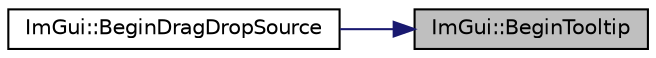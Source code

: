 digraph "ImGui::BeginTooltip"
{
 // LATEX_PDF_SIZE
  edge [fontname="Helvetica",fontsize="10",labelfontname="Helvetica",labelfontsize="10"];
  node [fontname="Helvetica",fontsize="10",shape=record];
  rankdir="RL";
  Node1 [label="ImGui::BeginTooltip",height=0.2,width=0.4,color="black", fillcolor="grey75", style="filled", fontcolor="black",tooltip=" "];
  Node1 -> Node2 [dir="back",color="midnightblue",fontsize="10",style="solid",fontname="Helvetica"];
  Node2 [label="ImGui::BeginDragDropSource",height=0.2,width=0.4,color="black", fillcolor="white", style="filled",URL="$namespace_im_gui.html#ac2609b0f034d3bcd8d70d26df8694eaa",tooltip=" "];
}
